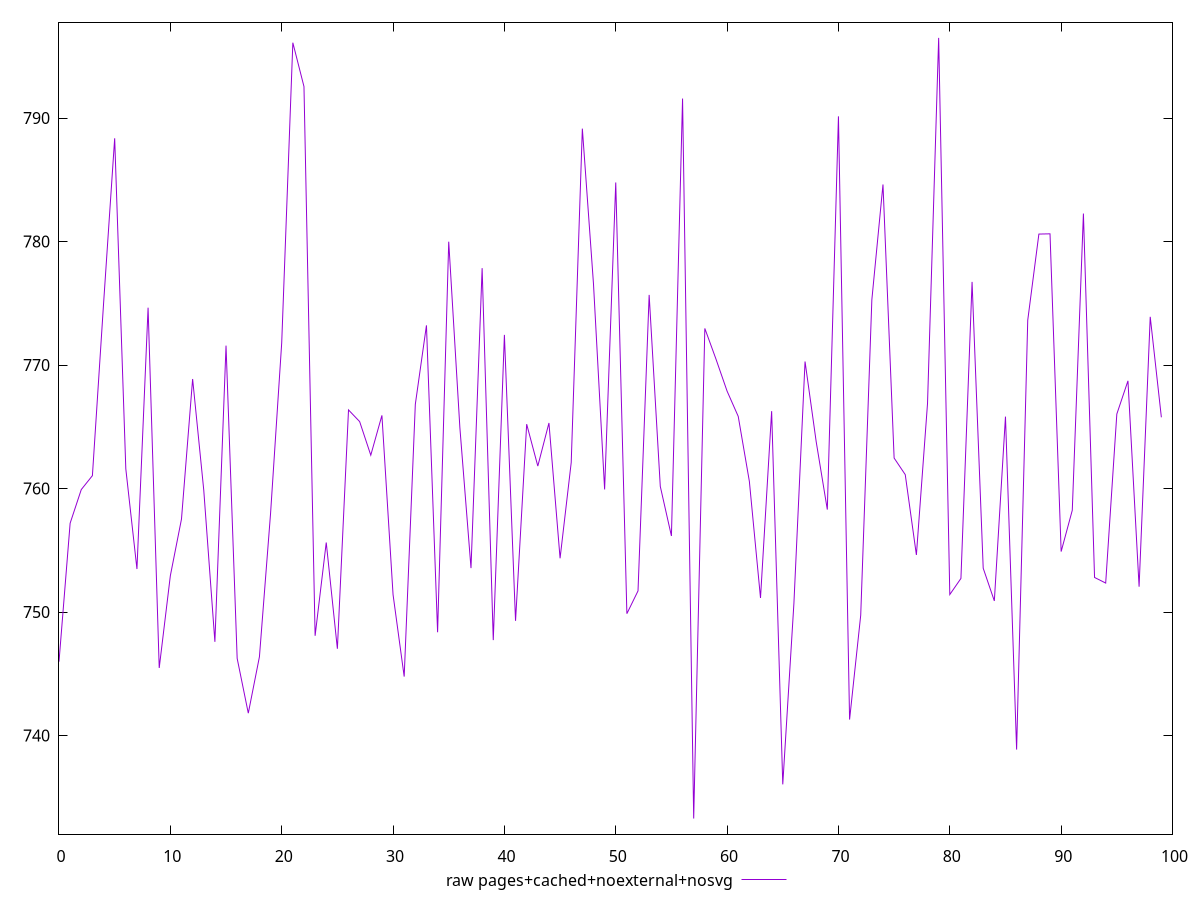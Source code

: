 $_rawPagesCachedNoexternalNosvg <<EOF
745.9840000000008
757.1959999999998
759.9200000000008
761.0480000000005
774.9400000000007
788.3640000000005
761.5960000000008
753.488
774.6480000000009
745.4760000000008
752.9480000000008
757.5320000000011
768.8720000000005
759.8760000000004
747.592000000001
771.5760000000007
746.2480000000003
741.8120000000001
746.3800000000005
757.9920000000002
771.7880000000005
796.1040000000005
792.5519999999998
748.0800000000004
755.6320000000007
747.0280000000004
766.3680000000007
765.4240000000003
762.7040000000004
765.9280000000006
751.4160000000004
744.776000000001
766.8240000000003
773.2160000000005
748.3680000000004
779.9920000000005
764.9480000000002
753.5600000000003
777.8480000000006
747.7280000000007
772.4440000000002
749.2880000000011
765.2160000000009
761.8200000000002
765.3120000000001
754.3560000000007
762.1080000000007
789.1479999999995
776.5760000000005
759.9280000000003
784.7840000000009
749.8720000000001
751.7160000000001
775.6840000000009
760.1760000000002
756.164000000001
791.5840000000007
733.2840000000002
772.9680000000002
770.4880000000005
767.888
765.8440000000006
760.5840000000009
751.1440000000007
766.2680000000009
736.0480000000005
750.7040000000006
770.2880000000007
763.8040000000003
758.3000000000006
790.1400000000008
741.2960000000013
749.7440000000012
775.2920000000005
784.6240000000006
762.4720000000009
761.1280000000004
754.624
766.8960000000001
796.4920000000003
751.420000000001
752.7240000000002
776.7360000000003
753.5520000000001
750.9040000000009
765.8280000000002
738.8680000000004
773.6320000000004
780.6080000000005
780.6280000000004
754.9000000000004
758.2440000000001
782.2720000000008
752.8040000000002
752.3480000000004
766.0360000000004
768.7240000000004
752.056000000001
773.9079999999999
765.7720000000007
EOF
set key outside below
set terminal pngcairo
set output "report_00005_2020-11-02T22-26-11.212Z/mainthread-work-breakdown/pages+cached+noexternal+nosvg//raw.png"
set yrange [732.0198400000003:797.7561600000002]
plot $_rawPagesCachedNoexternalNosvg title "raw pages+cached+noexternal+nosvg" with line ,